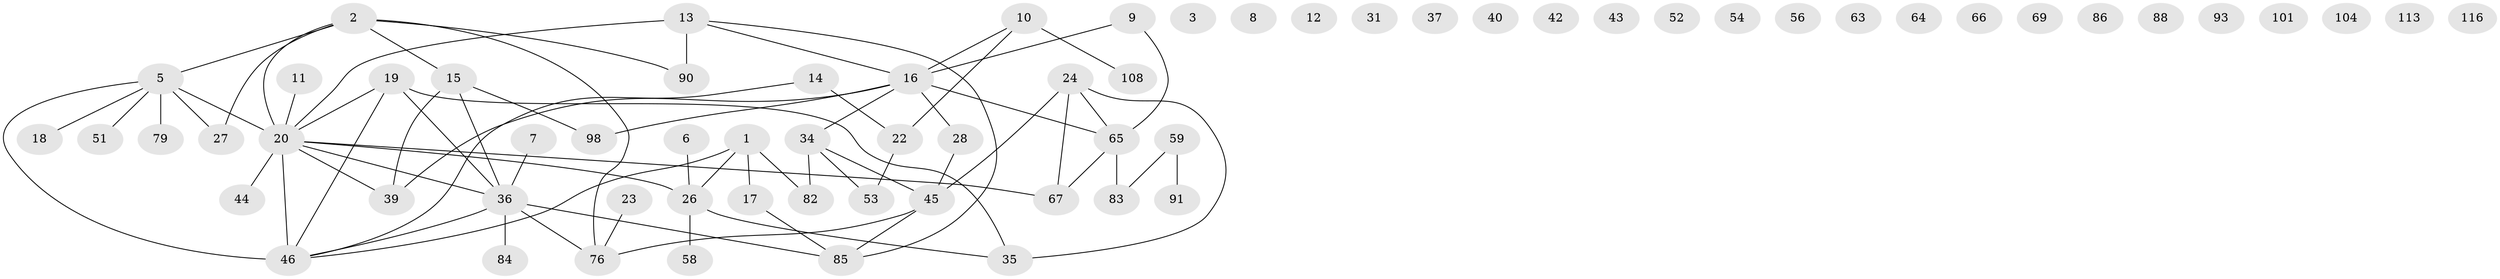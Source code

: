 // original degree distribution, {6: 0.022388059701492536, 2: 0.23880597014925373, 0: 0.15671641791044777, 3: 0.208955223880597, 4: 0.08955223880597014, 1: 0.208955223880597, 5: 0.07462686567164178}
// Generated by graph-tools (version 1.1) at 2025/13/03/09/25 04:13:10]
// undirected, 67 vertices, 71 edges
graph export_dot {
graph [start="1"]
  node [color=gray90,style=filled];
  1 [super="+50+70"];
  2 [super="+4"];
  3;
  5 [super="+62+111+87"];
  6;
  7;
  8;
  9 [super="+30"];
  10 [super="+33+61"];
  11;
  12;
  13;
  14;
  15;
  16 [super="+21"];
  17 [super="+115"];
  18;
  19 [super="+25+57"];
  20 [super="+72+47+77"];
  22 [super="+105"];
  23;
  24 [super="+94"];
  26 [super="+41+89"];
  27 [super="+29"];
  28 [super="+32"];
  31;
  34 [super="+125+38"];
  35;
  36 [super="+78"];
  37 [super="+73"];
  39;
  40;
  42;
  43;
  44;
  45 [super="+49+48"];
  46 [super="+96+60"];
  51;
  52;
  53 [super="+123"];
  54;
  56;
  58;
  59 [super="+118"];
  63;
  64;
  65 [super="+92"];
  66;
  67 [super="+74"];
  69;
  76 [super="+103"];
  79;
  82 [super="+128"];
  83;
  84;
  85 [super="+97"];
  86;
  88;
  90 [super="+95+130"];
  91;
  93;
  98;
  101;
  104;
  108;
  113;
  116;
  1 -- 46;
  1 -- 17;
  1 -- 82;
  1 -- 26;
  2 -- 5;
  2 -- 20;
  2 -- 90;
  2 -- 27;
  2 -- 76;
  2 -- 15;
  5 -- 27;
  5 -- 18;
  5 -- 46 [weight=2];
  5 -- 51;
  5 -- 20 [weight=2];
  5 -- 79;
  6 -- 26;
  7 -- 36;
  9 -- 16;
  9 -- 65;
  10 -- 108;
  10 -- 16;
  10 -- 22;
  11 -- 20;
  13 -- 16;
  13 -- 90;
  13 -- 20 [weight=2];
  13 -- 85;
  14 -- 22;
  14 -- 46;
  15 -- 39;
  15 -- 98;
  15 -- 36;
  16 -- 65;
  16 -- 98;
  16 -- 39;
  16 -- 28;
  16 -- 34;
  17 -- 85;
  19 -- 46;
  19 -- 36;
  19 -- 35;
  19 -- 20;
  20 -- 46 [weight=3];
  20 -- 36 [weight=2];
  20 -- 39;
  20 -- 44;
  20 -- 26;
  20 -- 67;
  22 -- 53;
  23 -- 76;
  24 -- 67;
  24 -- 35;
  24 -- 45;
  24 -- 65;
  26 -- 58;
  26 -- 35;
  28 -- 45;
  34 -- 53;
  34 -- 45;
  34 -- 82;
  36 -- 76;
  36 -- 46;
  36 -- 84;
  36 -- 85;
  45 -- 85;
  45 -- 76;
  59 -- 91;
  59 -- 83;
  65 -- 67;
  65 -- 83;
}
